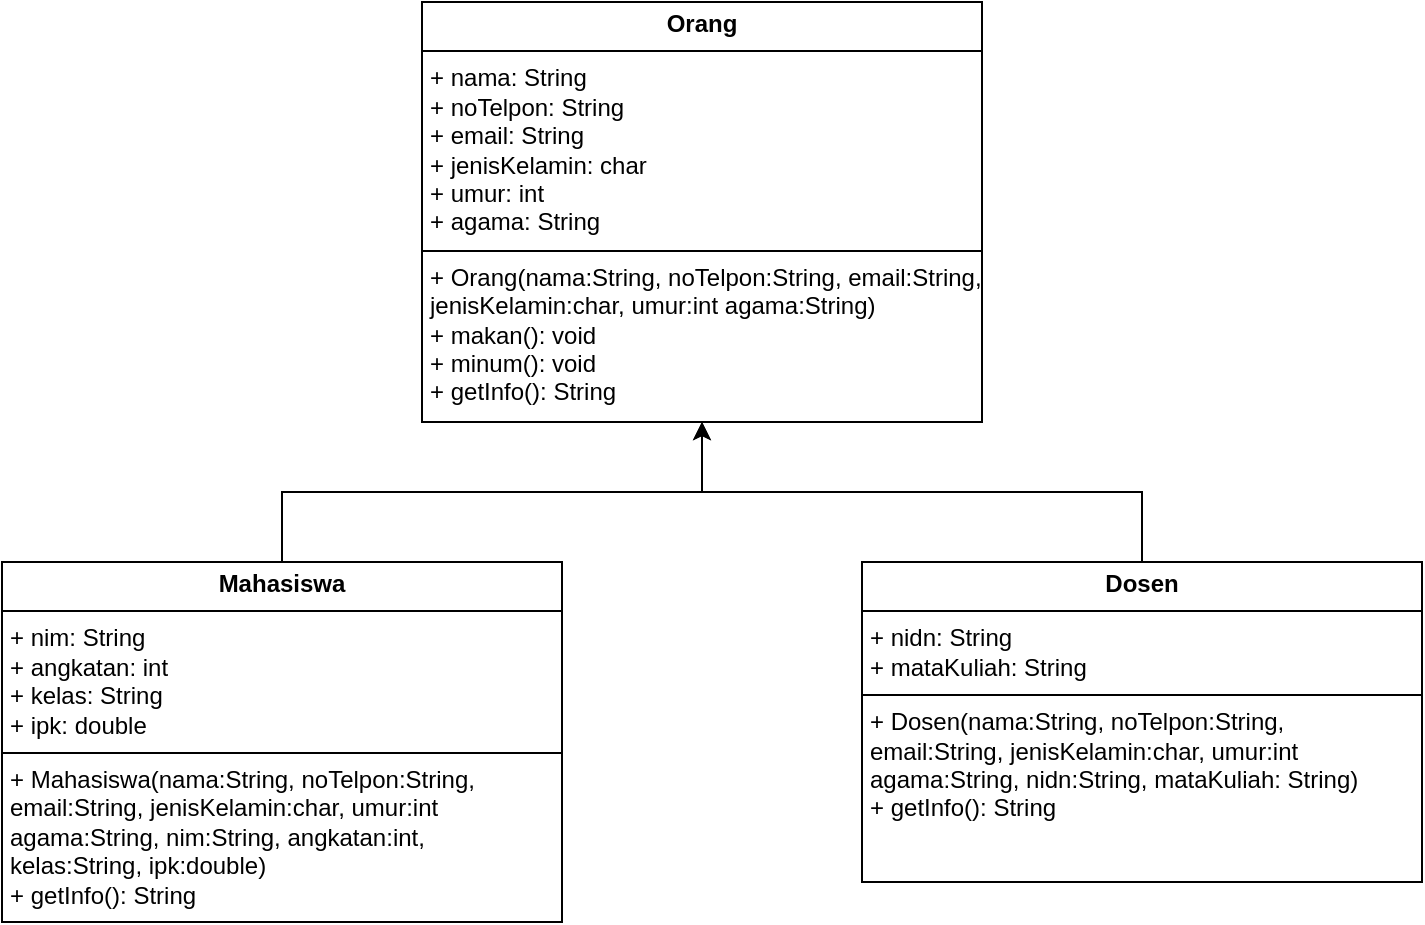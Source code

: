 <mxfile version="24.0.7" type="github">
  <diagram id="C5RBs43oDa-KdzZeNtuy" name="Page-1">
    <mxGraphModel dx="921" dy="485" grid="1" gridSize="10" guides="1" tooltips="1" connect="1" arrows="1" fold="1" page="1" pageScale="1" pageWidth="827" pageHeight="1169" math="0" shadow="0">
      <root>
        <mxCell id="WIyWlLk6GJQsqaUBKTNV-0" />
        <mxCell id="WIyWlLk6GJQsqaUBKTNV-1" parent="WIyWlLk6GJQsqaUBKTNV-0" />
        <mxCell id="S4Ng1NZpECqJWwNBTzrn-0" value="&lt;p style=&quot;margin:0px;margin-top:4px;text-align:center;&quot;&gt;&lt;b&gt;Orang&lt;/b&gt;&lt;/p&gt;&lt;hr style=&quot;border-style:solid;&quot; size=&quot;1&quot;&gt;&lt;p style=&quot;margin:0px;margin-left:4px;&quot;&gt;+ nama: String&lt;br&gt;&lt;/p&gt;&lt;p style=&quot;margin:0px;margin-left:4px;&quot;&gt;+ noTelpon: String&lt;/p&gt;&lt;p style=&quot;margin:0px;margin-left:4px;&quot;&gt;+ email: String&lt;/p&gt;&lt;p style=&quot;margin:0px;margin-left:4px;&quot;&gt;+ jenisKelamin: char&lt;/p&gt;&lt;p style=&quot;margin:0px;margin-left:4px;&quot;&gt;+ umur: int&lt;/p&gt;&lt;p style=&quot;margin:0px;margin-left:4px;&quot;&gt;+ agama: String&lt;/p&gt;&lt;hr style=&quot;border-style:solid;&quot; size=&quot;1&quot;&gt;&lt;p style=&quot;margin:0px;margin-left:4px;&quot;&gt;+ Orang(nama:String, noTelpon:String, email:String, jenisKelamin:char, umur:int agama:String)&lt;/p&gt;&lt;p style=&quot;margin:0px;margin-left:4px;&quot;&gt;+ makan(): void&lt;/p&gt;&lt;p style=&quot;margin:0px;margin-left:4px;&quot;&gt;+ minum(): void&lt;/p&gt;&lt;p style=&quot;margin:0px;margin-left:4px;&quot;&gt;+ getInfo(): String&lt;/p&gt;" style="verticalAlign=top;align=left;overflow=fill;html=1;whiteSpace=wrap;" vertex="1" parent="WIyWlLk6GJQsqaUBKTNV-1">
          <mxGeometry x="450" y="140" width="280" height="210" as="geometry" />
        </mxCell>
        <mxCell id="S4Ng1NZpECqJWwNBTzrn-3" style="edgeStyle=orthogonalEdgeStyle;rounded=0;orthogonalLoop=1;jettySize=auto;html=1;entryX=0.5;entryY=1;entryDx=0;entryDy=0;" edge="1" parent="WIyWlLk6GJQsqaUBKTNV-1" source="S4Ng1NZpECqJWwNBTzrn-1" target="S4Ng1NZpECqJWwNBTzrn-0">
          <mxGeometry relative="1" as="geometry" />
        </mxCell>
        <mxCell id="S4Ng1NZpECqJWwNBTzrn-1" value="&lt;p style=&quot;margin:0px;margin-top:4px;text-align:center;&quot;&gt;&lt;b&gt;Mahasiswa&lt;/b&gt;&lt;/p&gt;&lt;hr style=&quot;border-style:solid;&quot; size=&quot;1&quot;&gt;&lt;p style=&quot;margin:0px;margin-left:4px;&quot;&gt;+ nim: String&lt;/p&gt;&lt;p style=&quot;margin:0px;margin-left:4px;&quot;&gt;+ angkatan: int&lt;/p&gt;&lt;p style=&quot;margin:0px;margin-left:4px;&quot;&gt;+ kelas: String&lt;/p&gt;&lt;p style=&quot;margin:0px;margin-left:4px;&quot;&gt;+ ipk: double&lt;/p&gt;&lt;hr style=&quot;border-style:solid;&quot; size=&quot;1&quot;&gt;&lt;p style=&quot;margin:0px;margin-left:4px;&quot;&gt;+ Mahasiswa(nama:String, noTelpon:String, email:String, jenisKelamin:char, umur:int agama:String, nim:String, angkatan:int, kelas:String, ipk:double)&lt;span style=&quot;background-color: initial;&quot;&gt;&lt;br&gt;&lt;/span&gt;&lt;/p&gt;&lt;p style=&quot;margin:0px;margin-left:4px;&quot;&gt;&lt;span style=&quot;background-color: initial;&quot;&gt;+ getInfo(): String&lt;/span&gt;&lt;br&gt;&lt;/p&gt;" style="verticalAlign=top;align=left;overflow=fill;html=1;whiteSpace=wrap;" vertex="1" parent="WIyWlLk6GJQsqaUBKTNV-1">
          <mxGeometry x="240" y="420" width="280" height="180" as="geometry" />
        </mxCell>
        <mxCell id="S4Ng1NZpECqJWwNBTzrn-4" style="edgeStyle=orthogonalEdgeStyle;rounded=0;orthogonalLoop=1;jettySize=auto;html=1;entryX=0.5;entryY=1;entryDx=0;entryDy=0;" edge="1" parent="WIyWlLk6GJQsqaUBKTNV-1" source="S4Ng1NZpECqJWwNBTzrn-2" target="S4Ng1NZpECqJWwNBTzrn-0">
          <mxGeometry relative="1" as="geometry" />
        </mxCell>
        <mxCell id="S4Ng1NZpECqJWwNBTzrn-2" value="&lt;p style=&quot;margin:0px;margin-top:4px;text-align:center;&quot;&gt;&lt;b&gt;Dosen&lt;/b&gt;&lt;/p&gt;&lt;hr style=&quot;border-style:solid;&quot; size=&quot;1&quot;&gt;&lt;p style=&quot;margin:0px;margin-left:4px;&quot;&gt;+ nidn: String&lt;/p&gt;&lt;p style=&quot;margin:0px;margin-left:4px;&quot;&gt;+ mataKuliah: String&lt;/p&gt;&lt;hr style=&quot;border-style:solid;&quot; size=&quot;1&quot;&gt;&lt;p style=&quot;margin:0px;margin-left:4px;&quot;&gt;&lt;span style=&quot;background-color: initial;&quot;&gt;+ Dosen&lt;/span&gt;&lt;span style=&quot;background-color: initial;&quot;&gt;(nama:String, noTelpon:String, email:String, jenisKelamin:char, umur:int agama:String, nidn:String, mataKuliah: String)&lt;/span&gt;&lt;/p&gt;&lt;p style=&quot;margin:0px;margin-left:4px;&quot;&gt;&lt;span style=&quot;background-color: initial;&quot;&gt;+ getInfo(): String&lt;/span&gt;&lt;br&gt;&lt;/p&gt;" style="verticalAlign=top;align=left;overflow=fill;html=1;whiteSpace=wrap;" vertex="1" parent="WIyWlLk6GJQsqaUBKTNV-1">
          <mxGeometry x="670" y="420" width="280" height="160" as="geometry" />
        </mxCell>
      </root>
    </mxGraphModel>
  </diagram>
</mxfile>

